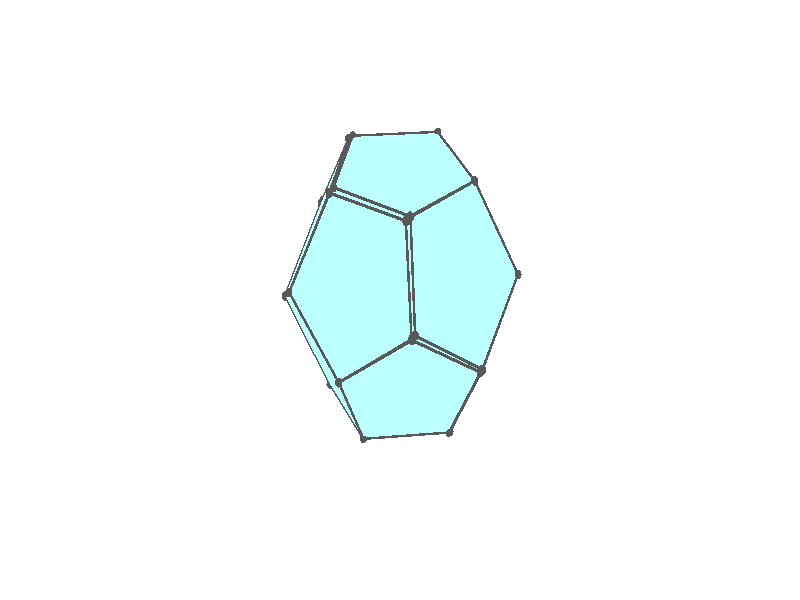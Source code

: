 #version 3.7;
global_settings{assumed_gamma 1.0}
camera{perspective location <18.750000000000000000000000, 10.825317547305481014063844, 12.499999999999996447286321> right <0.133333333333333331482962, -0.230940107675850353485814, -0.000000000000000000000000> up <-0.064951905283832905846353, -0.037499999999999998612221, 0.129903810567665811692706> direction <0.750000000000000111022302, 0.433012701892219298294151, 0.499999999999999944488849> sky <-0.433012701892219298294151, -0.249999999999999944488849, 0.866025403784438707610605> look_at <18.000000000000000000000000, 10.392304845413262270881205, 11.999999999999996447286321>}
light_source{<18.750000000000000000000000, 10.825317547305481014063844, 12.499999999999996447286321> rgb<1.0,1.0,1.0>}
background{rgb<1,1,1>}
union{union{object{union{sphere{<0.187592474085079868872938, 0.577350269189625620036566, -0.691461018186227183157655>,0.029999999999999998889777}sphere{<-0.491123473188422809965203, 0.356822089773089878850243, -0.691461018186227183157655>,0.029999999999999998889777}sphere{<-0.491123473188422865476355, -0.356822089773089767827940, -0.691461018186227183157655>,0.029999999999999998889777}sphere{<0.187592474085079730095060, -0.577350269189625620036566, -0.691461018186227183157655>,0.029999999999999998889777}sphere{<0.607061998206686048717984, -0.000000000000000148687307, -0.691461018186227183157655>,0.029999999999999998889777}} pigment{rgb<0.1,0.1,0.1>}}object{union{cylinder{<0.187592474085079868872938, 0.577350269189625620036566, -0.691461018186227183157655>,<-0.491123473188422809965203, 0.356822089773089878850243, -0.691461018186227183157655>,0.010000000000000000208167}cylinder{<-0.491123473188422809965203, 0.356822089773089878850243, -0.691461018186227183157655>,<-0.491123473188422865476355, -0.356822089773089767827940, -0.691461018186227183157655>,0.010000000000000000208167}cylinder{<-0.491123473188422865476355, -0.356822089773089767827940, -0.691461018186227183157655>,<0.187592474085079730095060, -0.577350269189625620036566, -0.691461018186227183157655>,0.010000000000000000208167}cylinder{<0.187592474085079730095060, -0.577350269189625620036566, -0.691461018186227183157655>,<0.607061998206686048717984, -0.000000000000000148687307, -0.691461018186227183157655>,0.010000000000000000208167}cylinder{<0.607061998206686048717984, -0.000000000000000148687307, -0.691461018186227183157655>,<0.187592474085079868872938, 0.577350269189625620036566, -0.691461018186227183157655>,0.010000000000000000208167}} pigment{rgb<0.1,0.1,0.1>}}object{polygon{5.000000000000000000000000,<0.187592474085079868872938, 0.577350269189625620036566, -0.691461018186227183157655>,<-0.491123473188422809965203, 0.356822089773089878850243, -0.691461018186227183157655>,<-0.491123473188422865476355, -0.356822089773089767827940, -0.691461018186227183157655>,<0.187592474085079730095060, -0.577350269189625620036566, -0.691461018186227183157655>,<0.607061998206686048717984, -0.000000000000000148687307, -0.691461018186227183157655>} pigment{rgbft<0.5,1.0,1.0,0.1,0.1>}}}union{object{union{sphere{<0.986464745299726053495704, -0.003064410292047764494683, -0.087033867995274294404595>,0.029999999999999998889777}sphere{<0.801479014306698767100556, -0.582308589197633841294532, 0.286522654545972033091061>,0.029999999999999998889777}sphere{<0.307748798026223013835079, -0.937236769254763291137067, -0.087033867995274460938049>,0.029999999999999998889777}sphere{<0.187592474085079702339485, -0.577350269189625620036566, -0.691461018186227294179957>,0.029999999999999998889777}sphere{<0.607061998206686048717984, -0.000000000000000027755576, -0.691461018186227294179957>,0.029999999999999998889777}} pigment{rgb<0.1,0.1,0.1>}}object{union{cylinder{<0.986464745299726053495704, -0.003064410292047764494683, -0.087033867995274294404595>,<0.801479014306698767100556, -0.582308589197633841294532, 0.286522654545972033091061>,0.010000000000000000208167}cylinder{<0.801479014306698767100556, -0.582308589197633841294532, 0.286522654545972033091061>,<0.307748798026223013835079, -0.937236769254763291137067, -0.087033867995274460938049>,0.010000000000000000208167}cylinder{<0.307748798026223013835079, -0.937236769254763291137067, -0.087033867995274460938049>,<0.187592474085079702339485, -0.577350269189625620036566, -0.691461018186227294179957>,0.010000000000000000208167}cylinder{<0.187592474085079702339485, -0.577350269189625620036566, -0.691461018186227294179957>,<0.607061998206686048717984, -0.000000000000000027755576, -0.691461018186227294179957>,0.010000000000000000208167}cylinder{<0.607061998206686048717984, -0.000000000000000027755576, -0.691461018186227294179957>,<0.986464745299726053495704, -0.003064410292047764494683, -0.087033867995274294404595>,0.010000000000000000208167}} pigment{rgb<0.1,0.1,0.1>}}object{polygon{5.000000000000000000000000,<0.986464745299726053495704, -0.003064410292047764494683, -0.087033867995274294404595>,<0.801479014306698767100556, -0.582308589197633841294532, 0.286522654545972033091061>,<0.307748798026223013835079, -0.937236769254763291137067, -0.087033867995274460938049>,<0.187592474085079702339485, -0.577350269189625620036566, -0.691461018186227294179957>,<0.607061998206686048717984, -0.000000000000000027755576, -0.691461018186227294179957>} pigment{rgbft<0.5,1.0,1.0,0.1,0.1>}}}union{object{union{sphere{<0.986464745299726053495704, -0.003064410292047681227956, -0.087033867995274405426898>,0.029999999999999998889777}sphere{<0.801479014306698767100556, -0.582308589197633841294532, 0.286522654545972199624515>,0.029999999999999998889777}sphere{<0.507437909901475192597786, -0.364887402433653362798793, 0.899348789323560549036074>,0.029999999999999998889777}sphere{<0.510696244282517697321566, 0.348730459766411649003004, 0.904539647269087421221911>,0.029999999999999998889777}sphere{<0.806751110081938116458389, 0.572349366821110150382879, 0.294921639132607327216107>,0.029999999999999998889777}} pigment{rgb<0.1,0.1,0.1>}}object{union{cylinder{<0.986464745299726053495704, -0.003064410292047681227956, -0.087033867995274405426898>,<0.801479014306698767100556, -0.582308589197633841294532, 0.286522654545972199624515>,0.010000000000000000208167}cylinder{<0.801479014306698767100556, -0.582308589197633841294532, 0.286522654545972199624515>,<0.507437909901475192597786, -0.364887402433653362798793, 0.899348789323560549036074>,0.010000000000000000208167}cylinder{<0.507437909901475192597786, -0.364887402433653362798793, 0.899348789323560549036074>,<0.510696244282517697321566, 0.348730459766411649003004, 0.904539647269087421221911>,0.010000000000000000208167}cylinder{<0.510696244282517697321566, 0.348730459766411649003004, 0.904539647269087421221911>,<0.806751110081938116458389, 0.572349366821110150382879, 0.294921639132607327216107>,0.010000000000000000208167}cylinder{<0.806751110081938116458389, 0.572349366821110150382879, 0.294921639132607327216107>,<0.986464745299726053495704, -0.003064410292047681227956, -0.087033867995274405426898>,0.010000000000000000208167}} pigment{rgb<0.1,0.1,0.1>}}object{polygon{5.000000000000000000000000,<0.986464745299726053495704, -0.003064410292047681227956, -0.087033867995274405426898>,<0.801479014306698767100556, -0.582308589197633841294532, 0.286522654545972199624515>,<0.507437909901475192597786, -0.364887402433653362798793, 0.899348789323560549036074>,<0.510696244282517697321566, 0.348730459766411649003004, 0.904539647269087421221911>,<0.806751110081938116458389, 0.572349366821110150382879, 0.294921639132607327216107>} pigment{rgbft<0.5,1.0,1.0,0.1,0.1>}}}union{object{union{sphere{<0.503835479548197295862622, -0.369845722441661806101365, 0.899348789323560215969167>,0.029999999999999998889777}sphere{<0.801479014306698878122859, -0.582308589197633952316835, 0.286522654545972144113364>,0.029999999999999998889777}sphere{<0.307748798026223069346230, -0.937236769254763402159369, -0.087033867995274627471503>,0.029999999999999998889777}sphere{<-0.295036791666449083049173, -0.944131581339239578376521, 0.294921639132606994149199>,0.029999999999999998889777}sphere{<-0.173848557744693099635924, -0.593464629496360251970088, 0.904539647269087088155004>,0.029999999999999998889777}} pigment{rgb<0.1,0.1,0.1>}}object{union{cylinder{<0.503835479548197295862622, -0.369845722441661806101365, 0.899348789323560215969167>,<0.801479014306698878122859, -0.582308589197633952316835, 0.286522654545972144113364>,0.010000000000000000208167}cylinder{<0.801479014306698878122859, -0.582308589197633952316835, 0.286522654545972144113364>,<0.307748798026223069346230, -0.937236769254763402159369, -0.087033867995274627471503>,0.010000000000000000208167}cylinder{<0.307748798026223069346230, -0.937236769254763402159369, -0.087033867995274627471503>,<-0.295036791666449083049173, -0.944131581339239578376521, 0.294921639132606994149199>,0.010000000000000000208167}cylinder{<-0.295036791666449083049173, -0.944131581339239578376521, 0.294921639132606994149199>,<-0.173848557744693099635924, -0.593464629496360251970088, 0.904539647269087088155004>,0.010000000000000000208167}cylinder{<-0.173848557744693099635924, -0.593464629496360251970088, 0.904539647269087088155004>,<0.503835479548197295862622, -0.369845722441661806101365, 0.899348789323560215969167>,0.010000000000000000208167}} pigment{rgb<0.1,0.1,0.1>}}object{polygon{5.000000000000000000000000,<0.503835479548197295862622, -0.369845722441661806101365, 0.899348789323560215969167>,<0.801479014306698878122859, -0.582308589197633952316835, 0.286522654545972144113364>,<0.307748798026223069346230, -0.937236769254763402159369, -0.087033867995274627471503>,<-0.295036791666449083049173, -0.944131581339239578376521, 0.294921639132606994149199>,<-0.173848557744693099635924, -0.593464629496360251970088, 0.904539647269087088155004>} pigment{rgbft<0.5,1.0,1.0,0.1,0.1>}}}union{object{union{sphere{<-0.793007193741551263954648, -0.588463727127843783115679, -0.081843010049747297318667>,0.029999999999999998889777}sphere{<-0.298295126047491809817558, -0.944105263993124332877471, 0.289730781187080066452211>,0.029999999999999998889777}sphere{<0.307748798026222958323928, -0.937236769254763402159369, -0.087033867995274488693624>,0.029999999999999998889777}sphere{<0.187592474085079674583909, -0.577350269189625731058868, -0.691461018186227183157655>,0.029999999999999998889777}sphere{<-0.492712142147504250644374, -0.361796674795490436071788, -0.688252891545119038774203>,0.029999999999999998889777}} pigment{rgb<0.1,0.1,0.1>}}object{union{cylinder{<-0.793007193741551263954648, -0.588463727127843783115679, -0.081843010049747297318667>,<-0.298295126047491809817558, -0.944105263993124332877471, 0.289730781187080066452211>,0.010000000000000000208167}cylinder{<-0.298295126047491809817558, -0.944105263993124332877471, 0.289730781187080066452211>,<0.307748798026222958323928, -0.937236769254763402159369, -0.087033867995274488693624>,0.010000000000000000208167}cylinder{<0.307748798026222958323928, -0.937236769254763402159369, -0.087033867995274488693624>,<0.187592474085079674583909, -0.577350269189625731058868, -0.691461018186227183157655>,0.010000000000000000208167}cylinder{<0.187592474085079674583909, -0.577350269189625731058868, -0.691461018186227183157655>,<-0.492712142147504250644374, -0.361796674795490436071788, -0.688252891545119038774203>,0.010000000000000000208167}cylinder{<-0.492712142147504250644374, -0.361796674795490436071788, -0.688252891545119038774203>,<-0.793007193741551263954648, -0.588463727127843783115679, -0.081843010049747297318667>,0.010000000000000000208167}} pigment{rgb<0.1,0.1,0.1>}}object{polygon{5.000000000000000000000000,<-0.793007193741551263954648, -0.588463727127843783115679, -0.081843010049747297318667>,<-0.298295126047491809817558, -0.944105263993124332877471, 0.289730781187080066452211>,<0.307748798026222958323928, -0.937236769254763402159369, -0.087033867995274488693624>,<0.187592474085079674583909, -0.577350269189625731058868, -0.691461018186227183157655>,<-0.492712142147504250644374, -0.361796674795490436071788, -0.688252891545119038774203>} pigment{rgbft<0.5,1.0,1.0,0.1,0.1>}}}union{object{union{sphere{<0.986464745299725942473401, -0.003064410292047763627321, -0.087033867995274322160171>,0.029999999999999998889777}sphere{<0.805719200101325361274007, 0.575440094459272466487221, 0.289730781187080177474513>,0.029999999999999998889777}sphere{<0.314609562760543359782872, 0.936039951332561126484677, -0.081843010049747380585394>,0.029999999999999998889777}sphere{<0.191832659879706352024087, 0.580398414467280576722885, -0.688252891545118927751901>,0.029999999999999998889777}sphere{<0.607061998206686048717984, -0.000000000000000027755576, -0.691461018186227183157655>,0.029999999999999998889777}} pigment{rgb<0.1,0.1,0.1>}}object{union{cylinder{<0.986464745299725942473401, -0.003064410292047763627321, -0.087033867995274322160171>,<0.805719200101325361274007, 0.575440094459272466487221, 0.289730781187080177474513>,0.010000000000000000208167}cylinder{<0.805719200101325361274007, 0.575440094459272466487221, 0.289730781187080177474513>,<0.314609562760543359782872, 0.936039951332561126484677, -0.081843010049747380585394>,0.010000000000000000208167}cylinder{<0.314609562760543359782872, 0.936039951332561126484677, -0.081843010049747380585394>,<0.191832659879706352024087, 0.580398414467280576722885, -0.688252891545118927751901>,0.010000000000000000208167}cylinder{<0.191832659879706352024087, 0.580398414467280576722885, -0.688252891545118927751901>,<0.607061998206686048717984, -0.000000000000000027755576, -0.691461018186227183157655>,0.010000000000000000208167}cylinder{<0.607061998206686048717984, -0.000000000000000027755576, -0.691461018186227183157655>,<0.986464745299725942473401, -0.003064410292047763627321, -0.087033867995274322160171>,0.010000000000000000208167}} pigment{rgb<0.1,0.1,0.1>}}object{polygon{5.000000000000000000000000,<0.986464745299725942473401, -0.003064410292047763627321, -0.087033867995274322160171>,<0.805719200101325361274007, 0.575440094459272466487221, 0.289730781187080177474513>,<0.314609562760543359782872, 0.936039951332561126484677, -0.081843010049747380585394>,<0.191832659879706352024087, 0.580398414467280576722885, -0.688252891545118927751901>,<0.607061998206686048717984, -0.000000000000000027755576, -0.691461018186227183157655>} pigment{rgbft<0.5,1.0,1.0,0.1,0.1>}}}union{object{union{sphere{<-0.799867958475871221324383, 0.577350269189625731058868, -0.087033867995274488693624>,0.029999999999999998889777}sphere{<-0.491123473188422754454052, 0.356822089773089878850243, -0.691461018186227294179957>,0.029999999999999998889777}sphere{<-0.491123473188422809965203, -0.356822089773089767827940, -0.691461018186227294179957>,0.029999999999999998889777}sphere{<-0.799867958475871443368987, -0.577350269189625509014263, -0.087033867995274488693624>,0.029999999999999998889777}sphere{<-0.990682544222606376038698, 0.000000000000000025570379, 0.286522654545971866557608>,0.029999999999999998889777}} pigment{rgb<0.1,0.1,0.1>}}object{union{cylinder{<-0.799867958475871221324383, 0.577350269189625731058868, -0.087033867995274488693624>,<-0.491123473188422754454052, 0.356822089773089878850243, -0.691461018186227294179957>,0.010000000000000000208167}cylinder{<-0.491123473188422754454052, 0.356822089773089878850243, -0.691461018186227294179957>,<-0.491123473188422809965203, -0.356822089773089767827940, -0.691461018186227294179957>,0.010000000000000000208167}cylinder{<-0.491123473188422809965203, -0.356822089773089767827940, -0.691461018186227294179957>,<-0.799867958475871443368987, -0.577350269189625509014263, -0.087033867995274488693624>,0.010000000000000000208167}cylinder{<-0.799867958475871443368987, -0.577350269189625509014263, -0.087033867995274488693624>,<-0.990682544222606376038698, 0.000000000000000025570379, 0.286522654545971866557608>,0.010000000000000000208167}cylinder{<-0.990682544222606376038698, 0.000000000000000025570379, 0.286522654545971866557608>,<-0.799867958475871221324383, 0.577350269189625731058868, -0.087033867995274488693624>,0.010000000000000000208167}} pigment{rgb<0.1,0.1,0.1>}}object{polygon{5.000000000000000000000000,<-0.799867958475871221324383, 0.577350269189625731058868, -0.087033867995274488693624>,<-0.491123473188422754454052, 0.356822089773089878850243, -0.691461018186227294179957>,<-0.491123473188422809965203, -0.356822089773089767827940, -0.691461018186227294179957>,<-0.799867958475871443368987, -0.577350269189625509014263, -0.087033867995274488693624>,<-0.990682544222606376038698, 0.000000000000000025570379, 0.286522654545971866557608>} pigment{rgbft<0.5,1.0,1.0,0.1,0.1>}}}union{object{union{sphere{<-0.799867958475871221324383, 0.577350269189625731058868, -0.087033867995274516449200>,0.029999999999999998889777}sphere{<-0.316256841310758485263932, 0.937236769254763180114765, 0.294921639132607327216107>,0.029999999999999998889777}sphere{<-0.208183319312146286605980, 0.582308589197633841294532, 0.904539647269087310199609>,0.029999999999999998889777}sphere{<-0.625001326598207285201170, 0.003064410292047778372471, 0.899348789323560104946864>,0.029999999999999998889777}sphere{<-0.990682544222606487061000, 0.000000000000000013877788, 0.286522654545971922068759>,0.029999999999999998889777}} pigment{rgb<0.1,0.1,0.1>}}object{union{cylinder{<-0.799867958475871221324383, 0.577350269189625731058868, -0.087033867995274516449200>,<-0.316256841310758485263932, 0.937236769254763180114765, 0.294921639132607327216107>,0.010000000000000000208167}cylinder{<-0.316256841310758485263932, 0.937236769254763180114765, 0.294921639132607327216107>,<-0.208183319312146286605980, 0.582308589197633841294532, 0.904539647269087310199609>,0.010000000000000000208167}cylinder{<-0.208183319312146286605980, 0.582308589197633841294532, 0.904539647269087310199609>,<-0.625001326598207285201170, 0.003064410292047778372471, 0.899348789323560104946864>,0.010000000000000000208167}cylinder{<-0.625001326598207285201170, 0.003064410292047778372471, 0.899348789323560104946864>,<-0.990682544222606487061000, 0.000000000000000013877788, 0.286522654545971922068759>,0.010000000000000000208167}cylinder{<-0.990682544222606487061000, 0.000000000000000013877788, 0.286522654545971922068759>,<-0.799867958475871221324383, 0.577350269189625731058868, -0.087033867995274516449200>,0.010000000000000000208167}} pigment{rgb<0.1,0.1,0.1>}}object{polygon{5.000000000000000000000000,<-0.799867958475871221324383, 0.577350269189625731058868, -0.087033867995274516449200>,<-0.316256841310758485263932, 0.937236769254763180114765, 0.294921639132607327216107>,<-0.208183319312146286605980, 0.582308589197633841294532, 0.904539647269087310199609>,<-0.625001326598207285201170, 0.003064410292047778372471, 0.899348789323560104946864>,<-0.990682544222606487061000, 0.000000000000000013877788, 0.286522654545971922068759>} pigment{rgbft<0.5,1.0,1.0,0.1,0.1>}}}union{object{union{sphere{<-0.799867958475871332346685, 0.577350269189625731058868, -0.087033867995274488693624>,0.029999999999999998889777}sphere{<-0.316256841310758485263932, 0.937236769254763180114765, 0.294921639132607493749560>,0.029999999999999998889777}sphere{<0.294955410683875984823032, 0.944105263993124887988984, -0.073399446052338640500423>,0.029999999999999998889777}sphere{<0.189094239591813095824335, 0.588463727127844560271797, -0.682989902597762821301330>,0.029999999999999998889777}sphere{<-0.487543814226584049098534, 0.361796674795490935672149, -0.691416438775454667009512>,0.029999999999999998889777}} pigment{rgb<0.1,0.1,0.1>}}object{union{cylinder{<-0.799867958475871332346685, 0.577350269189625731058868, -0.087033867995274488693624>,<-0.316256841310758485263932, 0.937236769254763180114765, 0.294921639132607493749560>,0.010000000000000000208167}cylinder{<-0.316256841310758485263932, 0.937236769254763180114765, 0.294921639132607493749560>,<0.294955410683875984823032, 0.944105263993124887988984, -0.073399446052338640500423>,0.010000000000000000208167}cylinder{<0.294955410683875984823032, 0.944105263993124887988984, -0.073399446052338640500423>,<0.189094239591813095824335, 0.588463727127844560271797, -0.682989902597762821301330>,0.010000000000000000208167}cylinder{<0.189094239591813095824335, 0.588463727127844560271797, -0.682989902597762821301330>,<-0.487543814226584049098534, 0.361796674795490935672149, -0.691416438775454667009512>,0.010000000000000000208167}cylinder{<-0.487543814226584049098534, 0.361796674795490935672149, -0.691416438775454667009512>,<-0.799867958475871332346685, 0.577350269189625731058868, -0.087033867995274488693624>,0.010000000000000000208167}} pigment{rgb<0.1,0.1,0.1>}}object{polygon{5.000000000000000000000000,<-0.799867958475871332346685, 0.577350269189625731058868, -0.087033867995274488693624>,<-0.316256841310758485263932, 0.937236769254763180114765, 0.294921639132607493749560>,<0.294955410683875984823032, 0.944105263993124887988984, -0.073399446052338640500423>,<0.189094239591813095824335, 0.588463727127844560271797, -0.682989902597762821301330>,<-0.487543814226584049098534, 0.361796674795490935672149, -0.691416438775454667009512>} pigment{rgbft<0.5,1.0,1.0,0.1,0.1>}}}union{object{union{sphere{<0.298095903716718568787769, 0.944131581339239467354219, -0.068136457104982908750124>,0.029999999999999998889777}sphere{<-0.316256841310758596286234, 0.937236769254763180114765, 0.294921639132607327216107>,0.029999999999999998889777}sphere{<-0.208183319312146314361556, 0.582308589197633841294532, 0.904539647269087421221911>,0.029999999999999998889777}sphere{<0.472962535594382837977889, 0.369845722441661639567911, 0.918246200213851837546031>,0.029999999999999998889777}sphere{<0.785860303224109935094077, 0.593464629496359918903181, 0.317099307665836160907702>,0.029999999999999998889777}} pigment{rgb<0.1,0.1,0.1>}}object{union{cylinder{<0.298095903716718568787769, 0.944131581339239467354219, -0.068136457104982908750124>,<-0.316256841310758596286234, 0.937236769254763180114765, 0.294921639132607327216107>,0.010000000000000000208167}cylinder{<-0.316256841310758596286234, 0.937236769254763180114765, 0.294921639132607327216107>,<-0.208183319312146314361556, 0.582308589197633841294532, 0.904539647269087421221911>,0.010000000000000000208167}cylinder{<-0.208183319312146314361556, 0.582308589197633841294532, 0.904539647269087421221911>,<0.472962535594382837977889, 0.369845722441661639567911, 0.918246200213851837546031>,0.010000000000000000208167}cylinder{<0.472962535594382837977889, 0.369845722441661639567911, 0.918246200213851837546031>,<0.785860303224109935094077, 0.593464629496359918903181, 0.317099307665836160907702>,0.010000000000000000208167}cylinder{<0.785860303224109935094077, 0.593464629496359918903181, 0.317099307665836160907702>,<0.298095903716718568787769, 0.944131581339239467354219, -0.068136457104982908750124>,0.010000000000000000208167}} pigment{rgb<0.1,0.1,0.1>}}object{polygon{5.000000000000000000000000,<0.298095903716718568787769, 0.944131581339239467354219, -0.068136457104982908750124>,<-0.316256841310758596286234, 0.937236769254763180114765, 0.294921639132607327216107>,<-0.208183319312146314361556, 0.582308589197633841294532, 0.904539647269087421221911>,<0.472962535594382837977889, 0.369845722441661639567911, 0.918246200213851837546031>,<0.785860303224109935094077, 0.593464629496359918903181, 0.317099307665836160907702>} pigment{rgbft<0.5,1.0,1.0,0.1,0.1>}}}union{object{union{sphere{<0.474464301101115704106803, -0.348730459766411649003004, 0.926717315802316199402355>,0.029999999999999998889777}sphere{<0.471323808068273120142067, 0.364887402433653085243037, 0.921454326854960203974088>,0.029999999999999998889777}sphere{<-0.208183319312146286605980, 0.582308589197633841294532, 0.904539647269087199177307>,0.029999999999999998889777}sphere{<-0.625001326598207285201170, 0.003064410292047792250258, 0.899348789323560104946864>,0.029999999999999998889777}sphere{<-0.203101894843574937166153, -0.572349366821109706293669, 0.913055342268324632293286>,0.029999999999999998889777}} pigment{rgb<0.1,0.1,0.1>}}object{union{cylinder{<0.474464301101115704106803, -0.348730459766411649003004, 0.926717315802316199402355>,<0.471323808068273120142067, 0.364887402433653085243037, 0.921454326854960203974088>,0.010000000000000000208167}cylinder{<0.471323808068273120142067, 0.364887402433653085243037, 0.921454326854960203974088>,<-0.208183319312146286605980, 0.582308589197633841294532, 0.904539647269087199177307>,0.010000000000000000208167}cylinder{<-0.208183319312146286605980, 0.582308589197633841294532, 0.904539647269087199177307>,<-0.625001326598207285201170, 0.003064410292047792250258, 0.899348789323560104946864>,0.010000000000000000208167}cylinder{<-0.625001326598207285201170, 0.003064410292047792250258, 0.899348789323560104946864>,<-0.203101894843574937166153, -0.572349366821109706293669, 0.913055342268324632293286>,0.010000000000000000208167}cylinder{<-0.203101894843574937166153, -0.572349366821109706293669, 0.913055342268324632293286>,<0.474464301101115704106803, -0.348730459766411649003004, 0.926717315802316199402355>,0.010000000000000000208167}} pigment{rgb<0.1,0.1,0.1>}}object{polygon{5.000000000000000000000000,<0.474464301101115704106803, -0.348730459766411649003004, 0.926717315802316199402355>,<0.471323808068273120142067, 0.364887402433653085243037, 0.921454326854960203974088>,<-0.208183319312146286605980, 0.582308589197633841294532, 0.904539647269087199177307>,<-0.625001326598207285201170, 0.003064410292047792250258, 0.899348789323560104946864>,<-0.203101894843574937166153, -0.572349366821109706293669, 0.913055342268324632293286>} pigment{rgbft<0.5,1.0,1.0,0.1,0.1>}}}union{object{union{sphere{<-0.798939816349578113552354, -0.580398414467280909789793, -0.081798430638974559125920>,0.029999999999999998889777}sphere{<-0.314755075804025341579262, -0.936039951332561015462375, 0.303392754721071689072431>,0.029999999999999998889777}sphere{<-0.207255177185852929033771, -0.575440094459272466487221, 0.909775084625387475689706>,0.029999999999999998889777}sphere{<-0.625001326598207285201170, 0.003064410292047778372471, 0.899348789323560215969167>,0.029999999999999998889777}sphere{<-0.990682544222606487061000, 0.000000000000000014528309, 0.286522654545971922068759>,0.029999999999999998889777}} pigment{rgb<0.1,0.1,0.1>}}object{union{cylinder{<-0.798939816349578113552354, -0.580398414467280909789793, -0.081798430638974559125920>,<-0.314755075804025341579262, -0.936039951332561015462375, 0.303392754721071689072431>,0.010000000000000000208167}cylinder{<-0.314755075804025341579262, -0.936039951332561015462375, 0.303392754721071689072431>,<-0.207255177185852929033771, -0.575440094459272466487221, 0.909775084625387475689706>,0.010000000000000000208167}cylinder{<-0.207255177185852929033771, -0.575440094459272466487221, 0.909775084625387475689706>,<-0.625001326598207285201170, 0.003064410292047778372471, 0.899348789323560215969167>,0.010000000000000000208167}cylinder{<-0.625001326598207285201170, 0.003064410292047778372471, 0.899348789323560215969167>,<-0.990682544222606487061000, 0.000000000000000014528309, 0.286522654545971922068759>,0.010000000000000000208167}cylinder{<-0.990682544222606487061000, 0.000000000000000014528309, 0.286522654545971922068759>,<-0.798939816349578113552354, -0.580398414467280909789793, -0.081798430638974559125920>,0.010000000000000000208167}} pigment{rgb<0.1,0.1,0.1>}}object{polygon{5.000000000000000000000000,<-0.798939816349578113552354, -0.580398414467280909789793, -0.081798430638974559125920>,<-0.314755075804025341579262, -0.936039951332561015462375, 0.303392754721071689072431>,<-0.207255177185852929033771, -0.575440094459272466487221, 0.909775084625387475689706>,<-0.625001326598207285201170, 0.003064410292047778372471, 0.899348789323560215969167>,<-0.990682544222606487061000, 0.000000000000000014528309, 0.286522654545971922068759>} pigment{rgbft<0.5,1.0,1.0,0.1,0.1>}}}}
